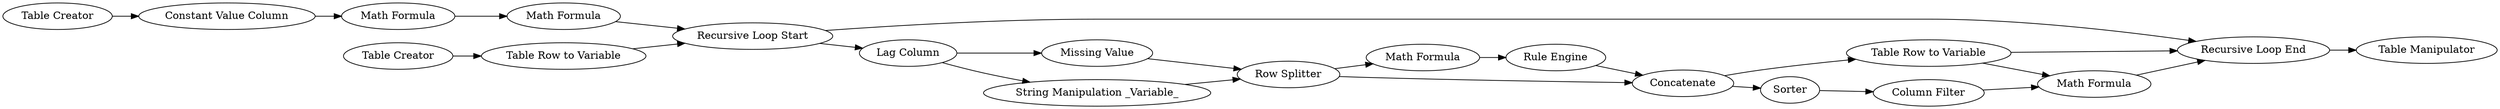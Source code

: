 digraph {
	1 [label="Table Creator"]
	2 [label="Table Creator"]
	3 [label="Table Row to Variable"]
	5 [label="Constant Value Column"]
	6 [label="Math Formula"]
	7 [label="Table Row to Variable"]
	10 [label="Recursive Loop Start"]
	11 [label="Recursive Loop End"]
	12 [label="Row Splitter"]
	14 [label="Lag Column"]
	15 [label="Missing Value"]
	16 [label="Math Formula"]
	17 [label="Rule Engine"]
	19 [label=Concatenate]
	20 [label="Column Filter"]
	21 [label="String Manipulation _Variable_"]
	22 [label=Sorter]
	25 [label="Math Formula"]
	27 [label="Math Formula"]
	28 [label="Table Manipulator"]
	1 -> 5
	2 -> 3
	3 -> 10
	5 -> 16
	6 -> 17
	7 -> 11
	7 -> 27
	10 -> 14
	10 -> 11
	11 -> 28
	12 -> 19
	12 -> 6
	14 -> 21
	14 -> 15
	15 -> 12
	16 -> 25
	17 -> 19
	19 -> 7
	19 -> 22
	20 -> 27
	21 -> 12
	22 -> 20
	25 -> 10
	27 -> 11
	rankdir=LR
}
